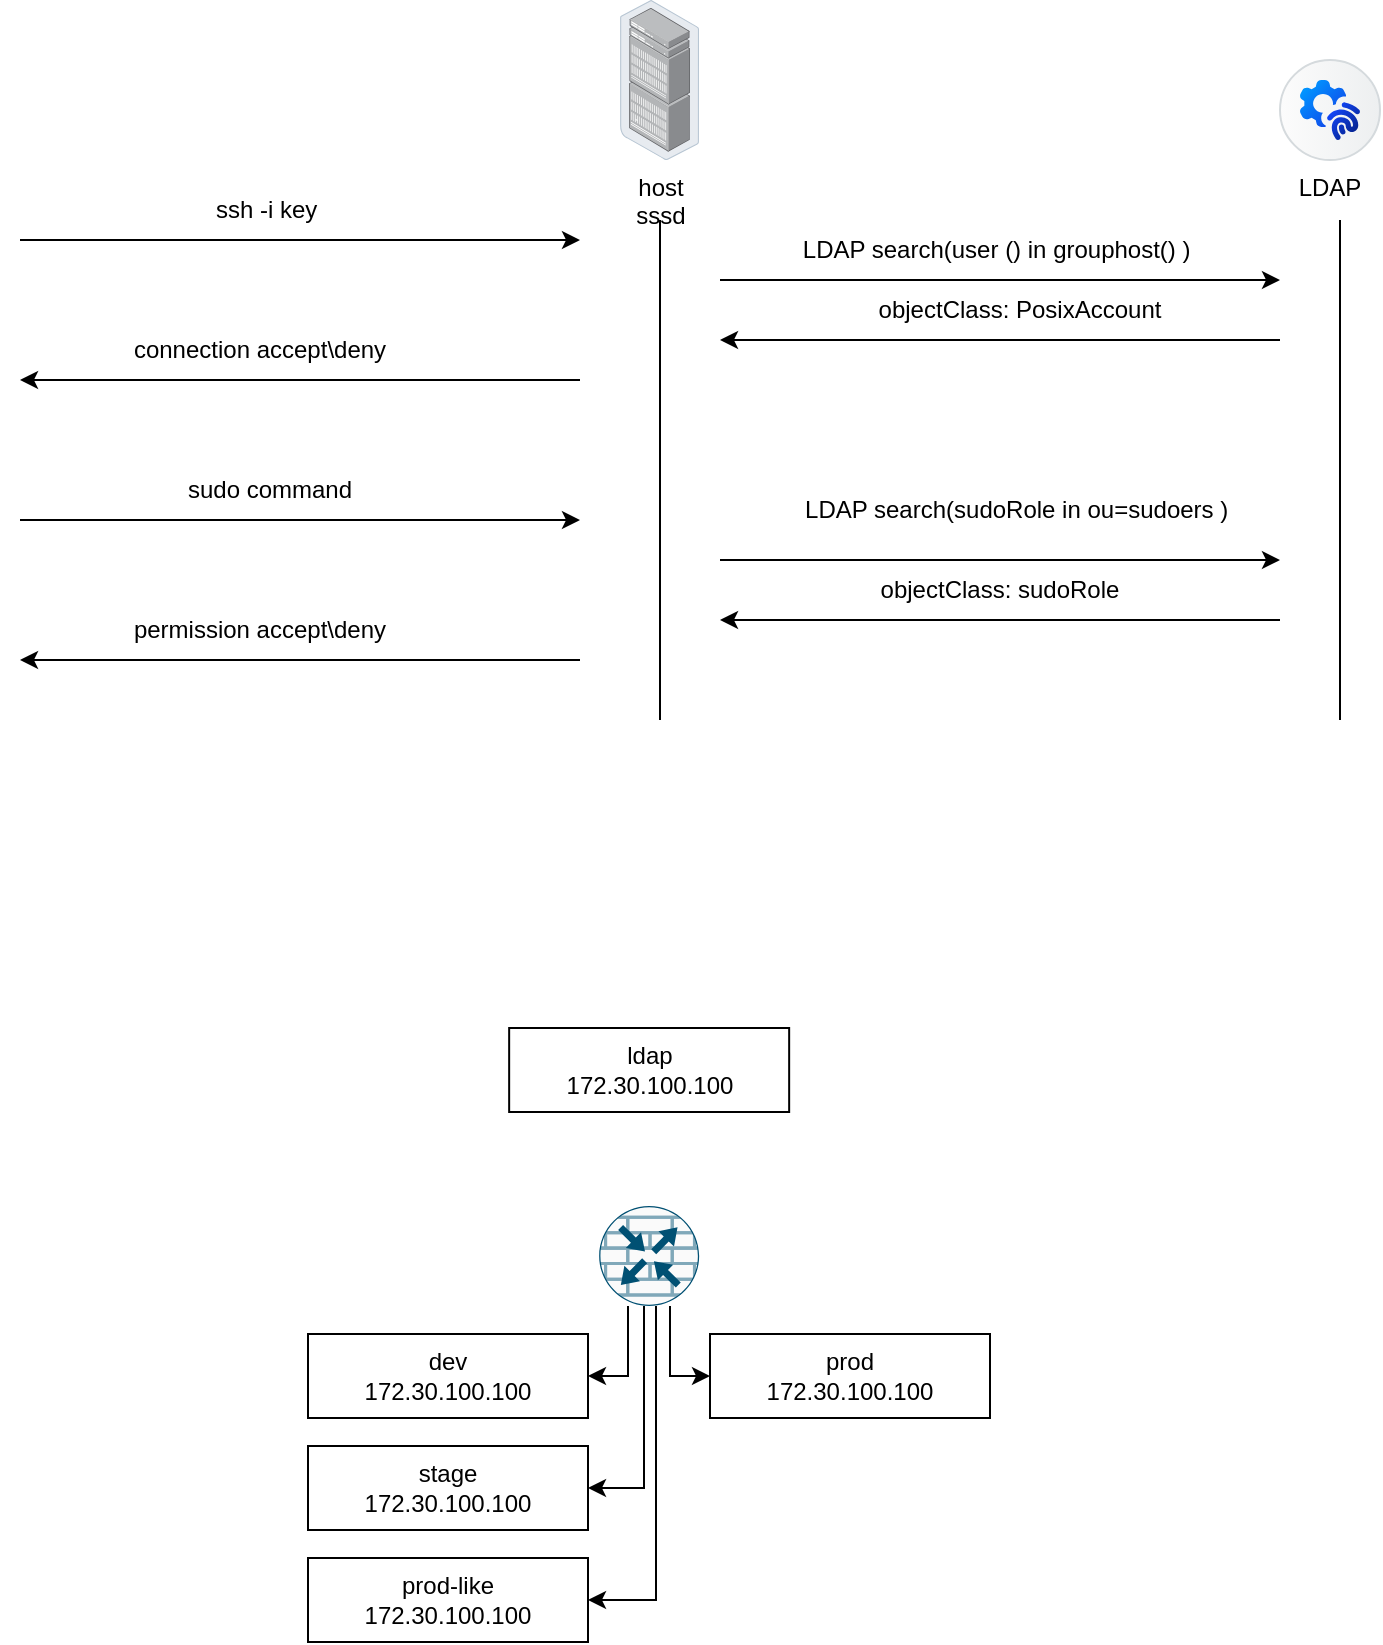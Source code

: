 <mxfile version="28.2.8">
  <diagram name="Страница — 1" id="ES0QzxzYQoj7FINaQqWn">
    <mxGraphModel dx="732" dy="321" grid="0" gridSize="10" guides="1" tooltips="1" connect="1" arrows="1" fold="1" page="1" pageScale="1" pageWidth="827" pageHeight="1169" math="0" shadow="0">
      <root>
        <mxCell id="0" />
        <mxCell id="1" parent="0" />
        <mxCell id="kE9ulc5vbB1E9aAx0UHr-1" value="host&lt;br&gt;sssd" style="image;points=[];aspect=fixed;html=1;align=center;shadow=0;dashed=0;image=img/lib/allied_telesis/storage/Datacenter_Server_Rack_EoR.svg;" parent="1" vertex="1">
          <mxGeometry x="379" y="22.0" width="39.58" height="80" as="geometry" />
        </mxCell>
        <mxCell id="kE9ulc5vbB1E9aAx0UHr-2" value="LDAP" style="shape=mxgraph.sap.icon;labelPosition=center;verticalLabelPosition=bottom;align=center;verticalAlign=top;strokeWidth=1;strokeColor=#D5DADD;fillColor=#EDEFF0;gradientColor=#FCFCFC;gradientDirection=west;aspect=fixed;SAPIcon=SAP_Authorization_Management_Service" parent="1" vertex="1">
          <mxGeometry x="709" y="52.0" width="50" height="50" as="geometry" />
        </mxCell>
        <mxCell id="kE9ulc5vbB1E9aAx0UHr-12" value="" style="endArrow=none;html=1;rounded=0;" parent="1" edge="1">
          <mxGeometry width="50" height="50" relative="1" as="geometry">
            <mxPoint x="399" y="382" as="sourcePoint" />
            <mxPoint x="399" y="132" as="targetPoint" />
          </mxGeometry>
        </mxCell>
        <mxCell id="kE9ulc5vbB1E9aAx0UHr-13" value="" style="endArrow=none;html=1;rounded=0;" parent="1" edge="1">
          <mxGeometry width="50" height="50" relative="1" as="geometry">
            <mxPoint x="739" y="382" as="sourcePoint" />
            <mxPoint x="739" y="132" as="targetPoint" />
          </mxGeometry>
        </mxCell>
        <mxCell id="kE9ulc5vbB1E9aAx0UHr-14" value="" style="endArrow=classic;html=1;rounded=0;" parent="1" edge="1">
          <mxGeometry width="50" height="50" relative="1" as="geometry">
            <mxPoint x="79" y="142" as="sourcePoint" />
            <mxPoint x="359" y="142" as="targetPoint" />
          </mxGeometry>
        </mxCell>
        <mxCell id="kE9ulc5vbB1E9aAx0UHr-15" value="" style="endArrow=classic;html=1;rounded=0;" parent="1" edge="1">
          <mxGeometry width="50" height="50" relative="1" as="geometry">
            <mxPoint x="429" y="162" as="sourcePoint" />
            <mxPoint x="709" y="162" as="targetPoint" />
          </mxGeometry>
        </mxCell>
        <mxCell id="kE9ulc5vbB1E9aAx0UHr-16" value="" style="endArrow=classic;html=1;rounded=0;" parent="1" edge="1">
          <mxGeometry width="50" height="50" relative="1" as="geometry">
            <mxPoint x="709" y="192" as="sourcePoint" />
            <mxPoint x="429" y="192" as="targetPoint" />
          </mxGeometry>
        </mxCell>
        <mxCell id="kE9ulc5vbB1E9aAx0UHr-17" value="" style="endArrow=classic;html=1;rounded=0;" parent="1" edge="1">
          <mxGeometry width="50" height="50" relative="1" as="geometry">
            <mxPoint x="359" y="212" as="sourcePoint" />
            <mxPoint x="79" y="212" as="targetPoint" />
          </mxGeometry>
        </mxCell>
        <mxCell id="kE9ulc5vbB1E9aAx0UHr-18" value="" style="endArrow=classic;html=1;rounded=0;" parent="1" edge="1">
          <mxGeometry width="50" height="50" relative="1" as="geometry">
            <mxPoint x="79" y="282" as="sourcePoint" />
            <mxPoint x="359" y="282" as="targetPoint" />
          </mxGeometry>
        </mxCell>
        <mxCell id="kE9ulc5vbB1E9aAx0UHr-19" value="" style="endArrow=classic;html=1;rounded=0;" parent="1" edge="1">
          <mxGeometry width="50" height="50" relative="1" as="geometry">
            <mxPoint x="429" y="302" as="sourcePoint" />
            <mxPoint x="709" y="302" as="targetPoint" />
          </mxGeometry>
        </mxCell>
        <mxCell id="kE9ulc5vbB1E9aAx0UHr-20" value="" style="endArrow=classic;html=1;rounded=0;" parent="1" edge="1">
          <mxGeometry width="50" height="50" relative="1" as="geometry">
            <mxPoint x="709" y="332" as="sourcePoint" />
            <mxPoint x="429" y="332" as="targetPoint" />
          </mxGeometry>
        </mxCell>
        <mxCell id="kE9ulc5vbB1E9aAx0UHr-21" value="" style="endArrow=classic;html=1;rounded=0;" parent="1" edge="1">
          <mxGeometry width="50" height="50" relative="1" as="geometry">
            <mxPoint x="359" y="352" as="sourcePoint" />
            <mxPoint x="79" y="352" as="targetPoint" />
          </mxGeometry>
        </mxCell>
        <mxCell id="kE9ulc5vbB1E9aAx0UHr-22" value="&lt;font style=&quot;font-size: 12px;&quot;&gt;ssh -i key&amp;nbsp;&lt;/font&gt;" style="text;html=1;whiteSpace=wrap;strokeColor=none;fillColor=none;align=center;verticalAlign=middle;rounded=0;" parent="1" vertex="1">
          <mxGeometry x="74" y="112" width="260" height="30" as="geometry" />
        </mxCell>
        <mxCell id="kE9ulc5vbB1E9aAx0UHr-26" value="LDAP search(user () in grouphost() )&amp;nbsp;" style="text;html=1;whiteSpace=wrap;strokeColor=none;fillColor=none;align=center;verticalAlign=middle;rounded=0;" parent="1" vertex="1">
          <mxGeometry x="459" y="132" width="220" height="30" as="geometry" />
        </mxCell>
        <mxCell id="kE9ulc5vbB1E9aAx0UHr-28" value="&lt;div&gt;objectClass: PosixAccount&lt;/div&gt;" style="text;html=1;whiteSpace=wrap;strokeColor=none;fillColor=none;align=center;verticalAlign=middle;rounded=0;" parent="1" vertex="1">
          <mxGeometry x="494" y="162" width="170" height="30" as="geometry" />
        </mxCell>
        <mxCell id="kE9ulc5vbB1E9aAx0UHr-32" value="sudo command" style="text;html=1;whiteSpace=wrap;strokeColor=none;fillColor=none;align=center;verticalAlign=middle;rounded=0;" parent="1" vertex="1">
          <mxGeometry x="159" y="252" width="90" height="30" as="geometry" />
        </mxCell>
        <mxCell id="kE9ulc5vbB1E9aAx0UHr-33" value="LDAP search(sudoRole in ou=sudoers )&amp;nbsp;" style="text;html=1;whiteSpace=wrap;strokeColor=none;fillColor=none;align=center;verticalAlign=middle;rounded=0;" parent="1" vertex="1">
          <mxGeometry x="469" y="262" width="220" height="30" as="geometry" />
        </mxCell>
        <mxCell id="kE9ulc5vbB1E9aAx0UHr-37" value="permission accept\deny" style="text;html=1;whiteSpace=wrap;strokeColor=none;fillColor=none;align=center;verticalAlign=middle;rounded=0;" parent="1" vertex="1">
          <mxGeometry x="129" y="322" width="140" height="30" as="geometry" />
        </mxCell>
        <mxCell id="CuR73UPyF55ekXB-EM0x-2" value="&lt;div&gt;objectClass: sudoRole&lt;/div&gt;" style="text;html=1;whiteSpace=wrap;strokeColor=none;fillColor=none;align=center;verticalAlign=middle;rounded=0;" vertex="1" parent="1">
          <mxGeometry x="484" y="302" width="170" height="30" as="geometry" />
        </mxCell>
        <mxCell id="CuR73UPyF55ekXB-EM0x-3" value="&lt;font style=&quot;font-size: 12px;&quot;&gt;connection&lt;/font&gt;&lt;font style=&quot;font-size: 12px;&quot;&gt;&amp;nbsp;accept\deny&lt;/font&gt;" style="text;html=1;whiteSpace=wrap;strokeColor=none;fillColor=none;align=center;verticalAlign=middle;rounded=0;" vertex="1" parent="1">
          <mxGeometry x="69" y="182" width="260" height="30" as="geometry" />
        </mxCell>
        <mxCell id="CuR73UPyF55ekXB-EM0x-10" style="edgeStyle=orthogonalEdgeStyle;rounded=0;orthogonalLoop=1;jettySize=auto;html=1;" edge="1" parent="1" source="CuR73UPyF55ekXB-EM0x-4" target="CuR73UPyF55ekXB-EM0x-7">
          <mxGeometry relative="1" as="geometry">
            <mxPoint x="393.58" y="836.6" as="targetPoint" />
            <Array as="points">
              <mxPoint x="397" y="822" />
            </Array>
          </mxGeometry>
        </mxCell>
        <mxCell id="CuR73UPyF55ekXB-EM0x-11" style="edgeStyle=orthogonalEdgeStyle;rounded=0;orthogonalLoop=1;jettySize=auto;html=1;" edge="1" parent="1" source="CuR73UPyF55ekXB-EM0x-4" target="CuR73UPyF55ekXB-EM0x-6">
          <mxGeometry relative="1" as="geometry">
            <Array as="points">
              <mxPoint x="391" y="766" />
            </Array>
          </mxGeometry>
        </mxCell>
        <mxCell id="CuR73UPyF55ekXB-EM0x-12" style="edgeStyle=orthogonalEdgeStyle;rounded=0;orthogonalLoop=1;jettySize=auto;html=1;" edge="1" parent="1" source="CuR73UPyF55ekXB-EM0x-4" target="CuR73UPyF55ekXB-EM0x-5">
          <mxGeometry relative="1" as="geometry">
            <Array as="points">
              <mxPoint x="383" y="710" />
            </Array>
          </mxGeometry>
        </mxCell>
        <mxCell id="CuR73UPyF55ekXB-EM0x-14" style="edgeStyle=orthogonalEdgeStyle;rounded=0;orthogonalLoop=1;jettySize=auto;html=1;" edge="1" parent="1" source="CuR73UPyF55ekXB-EM0x-4" target="CuR73UPyF55ekXB-EM0x-8">
          <mxGeometry relative="1" as="geometry">
            <Array as="points">
              <mxPoint x="404" y="710" />
            </Array>
          </mxGeometry>
        </mxCell>
        <mxCell id="CuR73UPyF55ekXB-EM0x-4" value="" style="sketch=0;points=[[0.5,0,0],[1,0.5,0],[0.5,1,0],[0,0.5,0],[0.145,0.145,0],[0.856,0.145,0],[0.855,0.856,0],[0.145,0.855,0]];verticalLabelPosition=bottom;html=1;verticalAlign=top;aspect=fixed;align=center;pointerEvents=1;shape=mxgraph.cisco19.rect;prIcon=router_with_firewall;fillColor=#FAFAFA;strokeColor=#005073;" vertex="1" parent="1">
          <mxGeometry x="368.58" y="625" width="50" height="50" as="geometry" />
        </mxCell>
        <mxCell id="CuR73UPyF55ekXB-EM0x-5" value="&lt;div&gt;dev&lt;/div&gt;&lt;div&gt;172.30.100.100&lt;/div&gt;" style="rounded=0;whiteSpace=wrap;html=1;" vertex="1" parent="1">
          <mxGeometry x="223" y="689" width="140" height="42" as="geometry" />
        </mxCell>
        <mxCell id="CuR73UPyF55ekXB-EM0x-6" value="&lt;div&gt;stage&lt;/div&gt;&lt;div&gt;172.30.100.100&lt;/div&gt;" style="rounded=0;whiteSpace=wrap;html=1;" vertex="1" parent="1">
          <mxGeometry x="223" y="745" width="140" height="42" as="geometry" />
        </mxCell>
        <mxCell id="CuR73UPyF55ekXB-EM0x-7" value="&lt;div&gt;prod-like&lt;/div&gt;&lt;div&gt;172.30.100.100&lt;/div&gt;" style="rounded=0;whiteSpace=wrap;html=1;" vertex="1" parent="1">
          <mxGeometry x="223" y="801" width="140" height="42" as="geometry" />
        </mxCell>
        <mxCell id="CuR73UPyF55ekXB-EM0x-8" value="&lt;div&gt;prod&lt;/div&gt;&lt;div&gt;172.30.100.100&lt;/div&gt;" style="rounded=0;whiteSpace=wrap;html=1;" vertex="1" parent="1">
          <mxGeometry x="424" y="689" width="140" height="42" as="geometry" />
        </mxCell>
        <mxCell id="CuR73UPyF55ekXB-EM0x-9" value="&lt;div&gt;ldap&lt;/div&gt;&lt;div&gt;172.30.100.100&lt;/div&gt;" style="rounded=0;whiteSpace=wrap;html=1;" vertex="1" parent="1">
          <mxGeometry x="323.58" y="536" width="140" height="42" as="geometry" />
        </mxCell>
      </root>
    </mxGraphModel>
  </diagram>
</mxfile>

